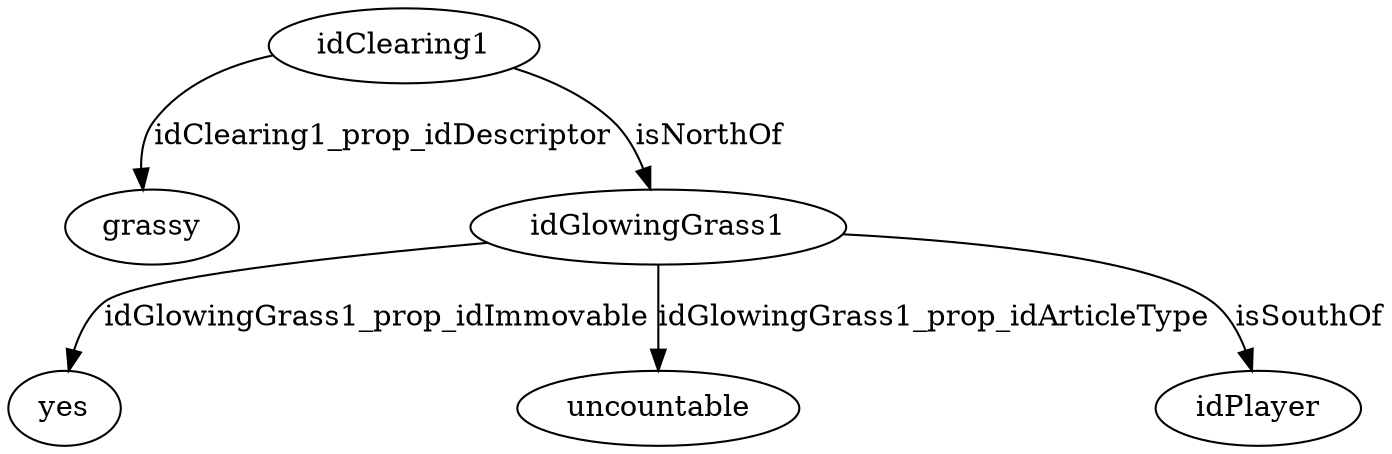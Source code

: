 strict digraph  {
idClearing1 [node_type=entity_node, root=root];
grassy;
idGlowingGrass1;
yes;
uncountable;
idPlayer;
idClearing1 -> grassy  [edge_type=property, label=idClearing1_prop_idDescriptor];
idClearing1 -> idGlowingGrass1  [edge_type=relationship, label=isNorthOf];
idGlowingGrass1 -> yes  [edge_type=property, label=idGlowingGrass1_prop_idImmovable];
idGlowingGrass1 -> uncountable  [edge_type=property, label=idGlowingGrass1_prop_idArticleType];
idGlowingGrass1 -> idPlayer  [edge_type=relationship, label=isSouthOf];
}
